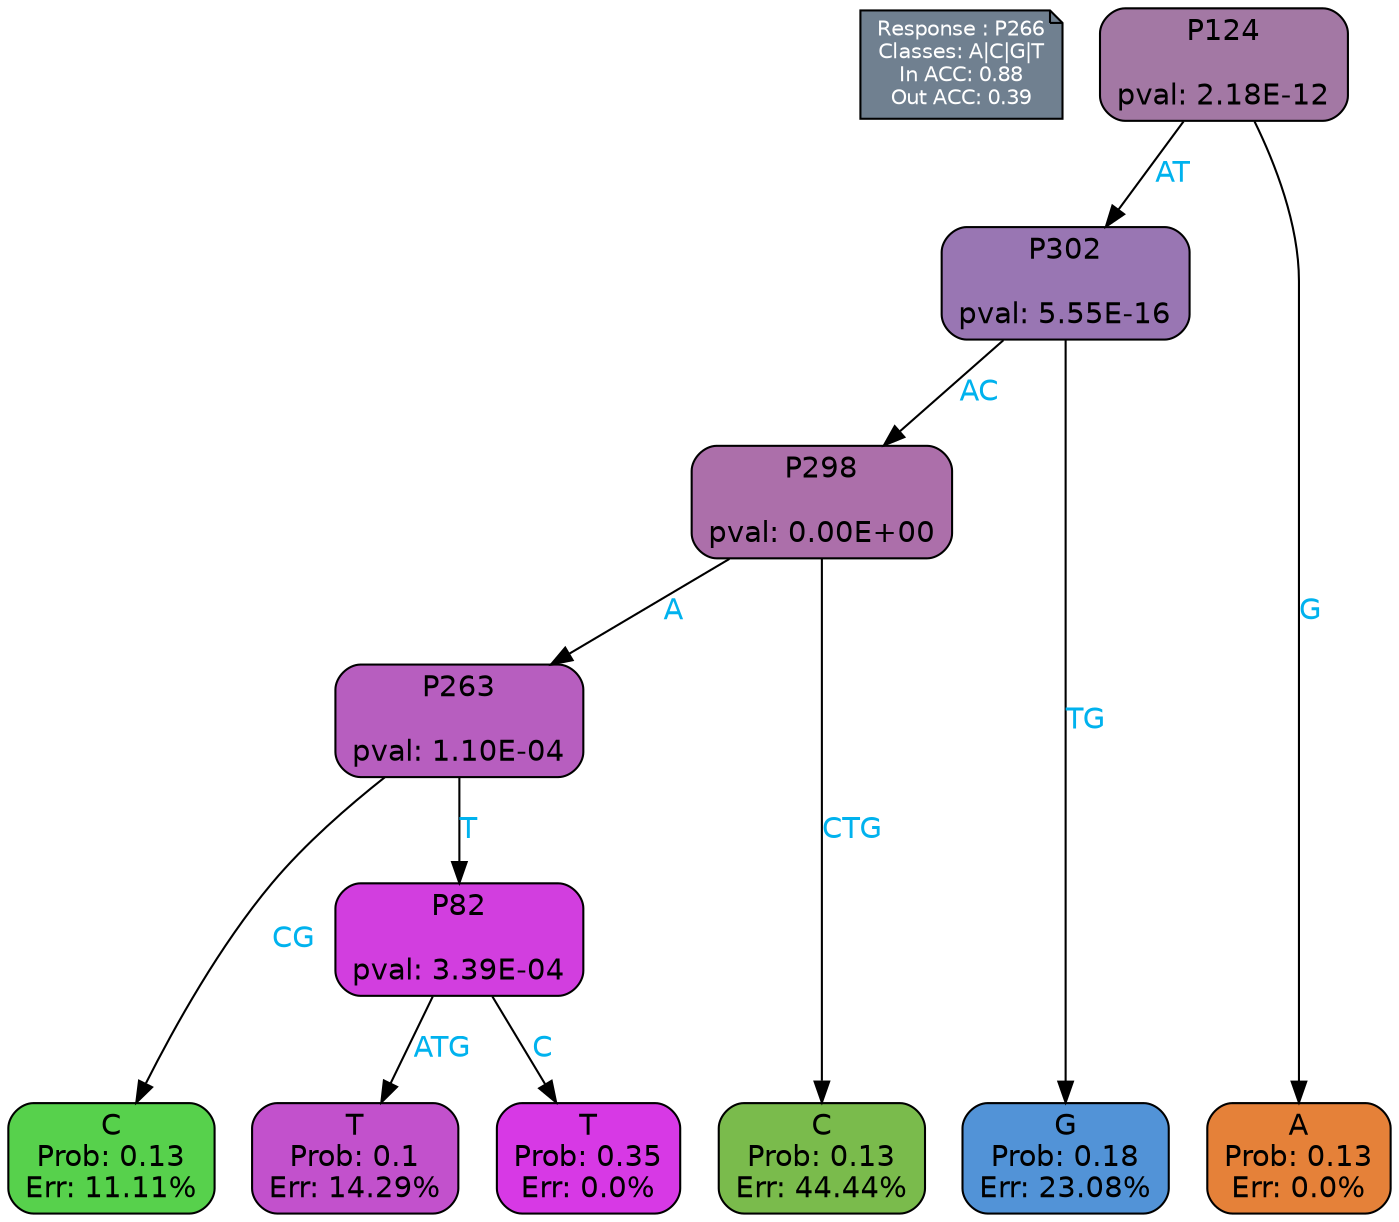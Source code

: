 digraph Tree {
node [shape=box, style="filled, rounded", color="black", fontname=helvetica] ;
graph [ranksep=equally, splines=polylines, bgcolor=transparent, dpi=600] ;
edge [fontname=helvetica] ;
LEGEND [label="Response : P266
Classes: A|C|G|T
In ACC: 0.88
Out ACC: 0.39
",shape=note,align=left,style=filled,fillcolor="slategray",fontcolor="white",fontsize=10];1 [label="P124

pval: 2.18E-12", fillcolor="#a378a4"] ;
2 [label="P302

pval: 5.55E-16", fillcolor="#9976b3"] ;
3 [label="P298

pval: 0.00E+00", fillcolor="#ac6faa"] ;
4 [label="P263

pval: 1.10E-04", fillcolor="#b75ebf"] ;
5 [label="C
Prob: 0.13
Err: 11.11%", fillcolor="#57d14c"] ;
6 [label="P82

pval: 3.39E-04", fillcolor="#d23edf"] ;
7 [label="T
Prob: 0.1
Err: 14.29%", fillcolor="#c251cc"] ;
8 [label="T
Prob: 0.35
Err: 0.0%", fillcolor="#d739e5"] ;
9 [label="C
Prob: 0.13
Err: 44.44%", fillcolor="#7abb4c"] ;
10 [label="G
Prob: 0.18
Err: 23.08%", fillcolor="#5293d7"] ;
11 [label="A
Prob: 0.13
Err: 0.0%", fillcolor="#e58139"] ;
1 -> 2 [label="AT",fontcolor=deepskyblue2] ;
1 -> 11 [label="G",fontcolor=deepskyblue2] ;
2 -> 10 [label="TG",fontcolor=deepskyblue2] ;
2 -> 3 [label="AC",fontcolor=deepskyblue2] ;
3 -> 9 [label="CTG",fontcolor=deepskyblue2] ;
3 -> 4 [label="A",fontcolor=deepskyblue2] ;
4 -> 5 [label="CG",fontcolor=deepskyblue2] ;
4 -> 6 [label="T",fontcolor=deepskyblue2] ;
6 -> 8 [label="C",fontcolor=deepskyblue2] ;
6 -> 7 [label="ATG",fontcolor=deepskyblue2] ;
{rank = same; 5;7;8;9;10;11;}{rank = same; LEGEND;1;}}